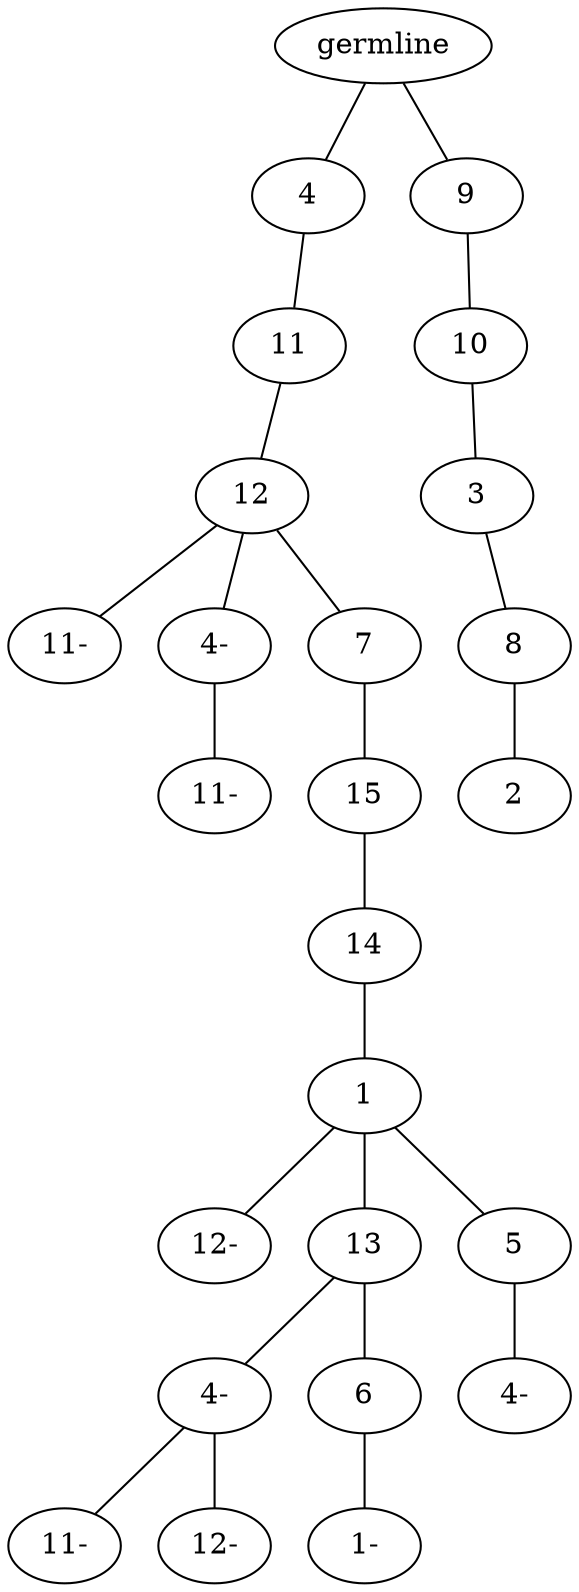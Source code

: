 graph tree {
    "140582115357504" [label="germline"];
    "140582115326896" [label="4"];
    "140582115534496" [label="11"];
    "140582115534112" [label="12"];
    "140582115534208" [label="11-"];
    "140582115533728" [label="4-"];
    "140582115535072" [label="11-"];
    "140582115535936" [label="7"];
    "140582115535456" [label="15"];
    "140582115535840" [label="14"];
    "140582115536272" [label="1"];
    "140582115536560" [label="12-"];
    "140582115536608" [label="13"];
    "140582115459184" [label="4-"];
    "140582115459472" [label="11-"];
    "140582115459232" [label="12-"];
    "140582115460624" [label="6"];
    "140582115460000" [label="1-"];
    "140582115536704" [label="5"];
    "140582115460480" [label="4-"];
    "140582115326032" [label="9"];
    "140582115533968" [label="10"];
    "140582115536512" [label="3"];
    "140582115536320" [label="8"];
    "140582115460336" [label="2"];
    "140582115357504" -- "140582115326896";
    "140582115357504" -- "140582115326032";
    "140582115326896" -- "140582115534496";
    "140582115534496" -- "140582115534112";
    "140582115534112" -- "140582115534208";
    "140582115534112" -- "140582115533728";
    "140582115534112" -- "140582115535936";
    "140582115533728" -- "140582115535072";
    "140582115535936" -- "140582115535456";
    "140582115535456" -- "140582115535840";
    "140582115535840" -- "140582115536272";
    "140582115536272" -- "140582115536560";
    "140582115536272" -- "140582115536608";
    "140582115536272" -- "140582115536704";
    "140582115536608" -- "140582115459184";
    "140582115536608" -- "140582115460624";
    "140582115459184" -- "140582115459472";
    "140582115459184" -- "140582115459232";
    "140582115460624" -- "140582115460000";
    "140582115536704" -- "140582115460480";
    "140582115326032" -- "140582115533968";
    "140582115533968" -- "140582115536512";
    "140582115536512" -- "140582115536320";
    "140582115536320" -- "140582115460336";
}
